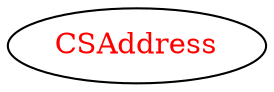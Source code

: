 digraph dependencyGraph {
 concentrate=true;
 ranksep="2.0";
 rankdir="LR"; 
 splines="ortho";
"CSAddress" [fontcolor="red"];
}